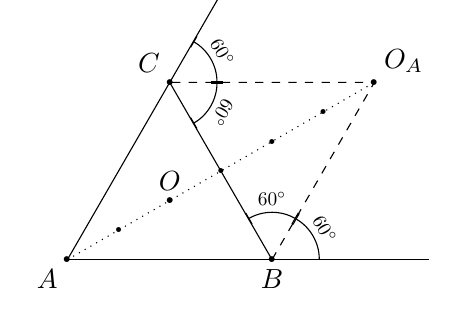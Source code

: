 \begin{tikzpicture}[z={(35:1)},>=latex, scale=1.5]
	\path
		(0,0) coordinate (0) node[scale=2]{.} node[above]{$O$}
		(-150:1) coordinate (A) node[scale=2]{.} node[below left]{$A$}
		(-30:1) coordinate (B) node[scale=2]{.} node[below]{$B$}
		(90:1) coordinate (C) node[scale=2]{.} node[above left]{$C$}
		(30:2) coordinate (OA) node[scale=2]{.} node[above right]{$O_A$}
		(-150:.5) coordinate (0) node[scale=1.7]{.}
		(30:.5) coordinate (0) node[scale=1.7]{.}
		(30:1) coordinate (0) node[scale=1.7]{.}
		(30:1.5) coordinate (0) node[scale=1.7]{.}
	;
	\draw[shorten >= -2cm] (A) -- (B); 
	\draw[shorten >= -2cm] (A) -- (C);
	\draw (C) -- (B);
	\draw[dashed] (B) -- (OA) --(C);
	\draw[dotted] (A) -- (OA);
	
	\draw[|-|, shift={(B)}] (0,0) ++(0:.4) arc(0:60:.4) node[pos=.5, sloped, scale=.7, above]{$60^{\circ}$};
	\draw[|-|, shift={(B)}] (0,0) ++(60:.4) arc(60:120:.4) node[pos=.5, sloped, scale=.7, above]{$60^{\circ}$};
	\draw[|-|, shift={(C)}] (0,0) ++(0:.4) arc(0:60:.4) node[pos=.5, sloped, scale=.7, above]{$60^{\circ}$};
	\draw[|-|, shift={(C)}] (0,0) ++(0:.4) arc(0:-60:.4) node[pos=.5, sloped, scale=.7, swap, above, allow upside down]{$60^{\circ}$};
\end{tikzpicture}

